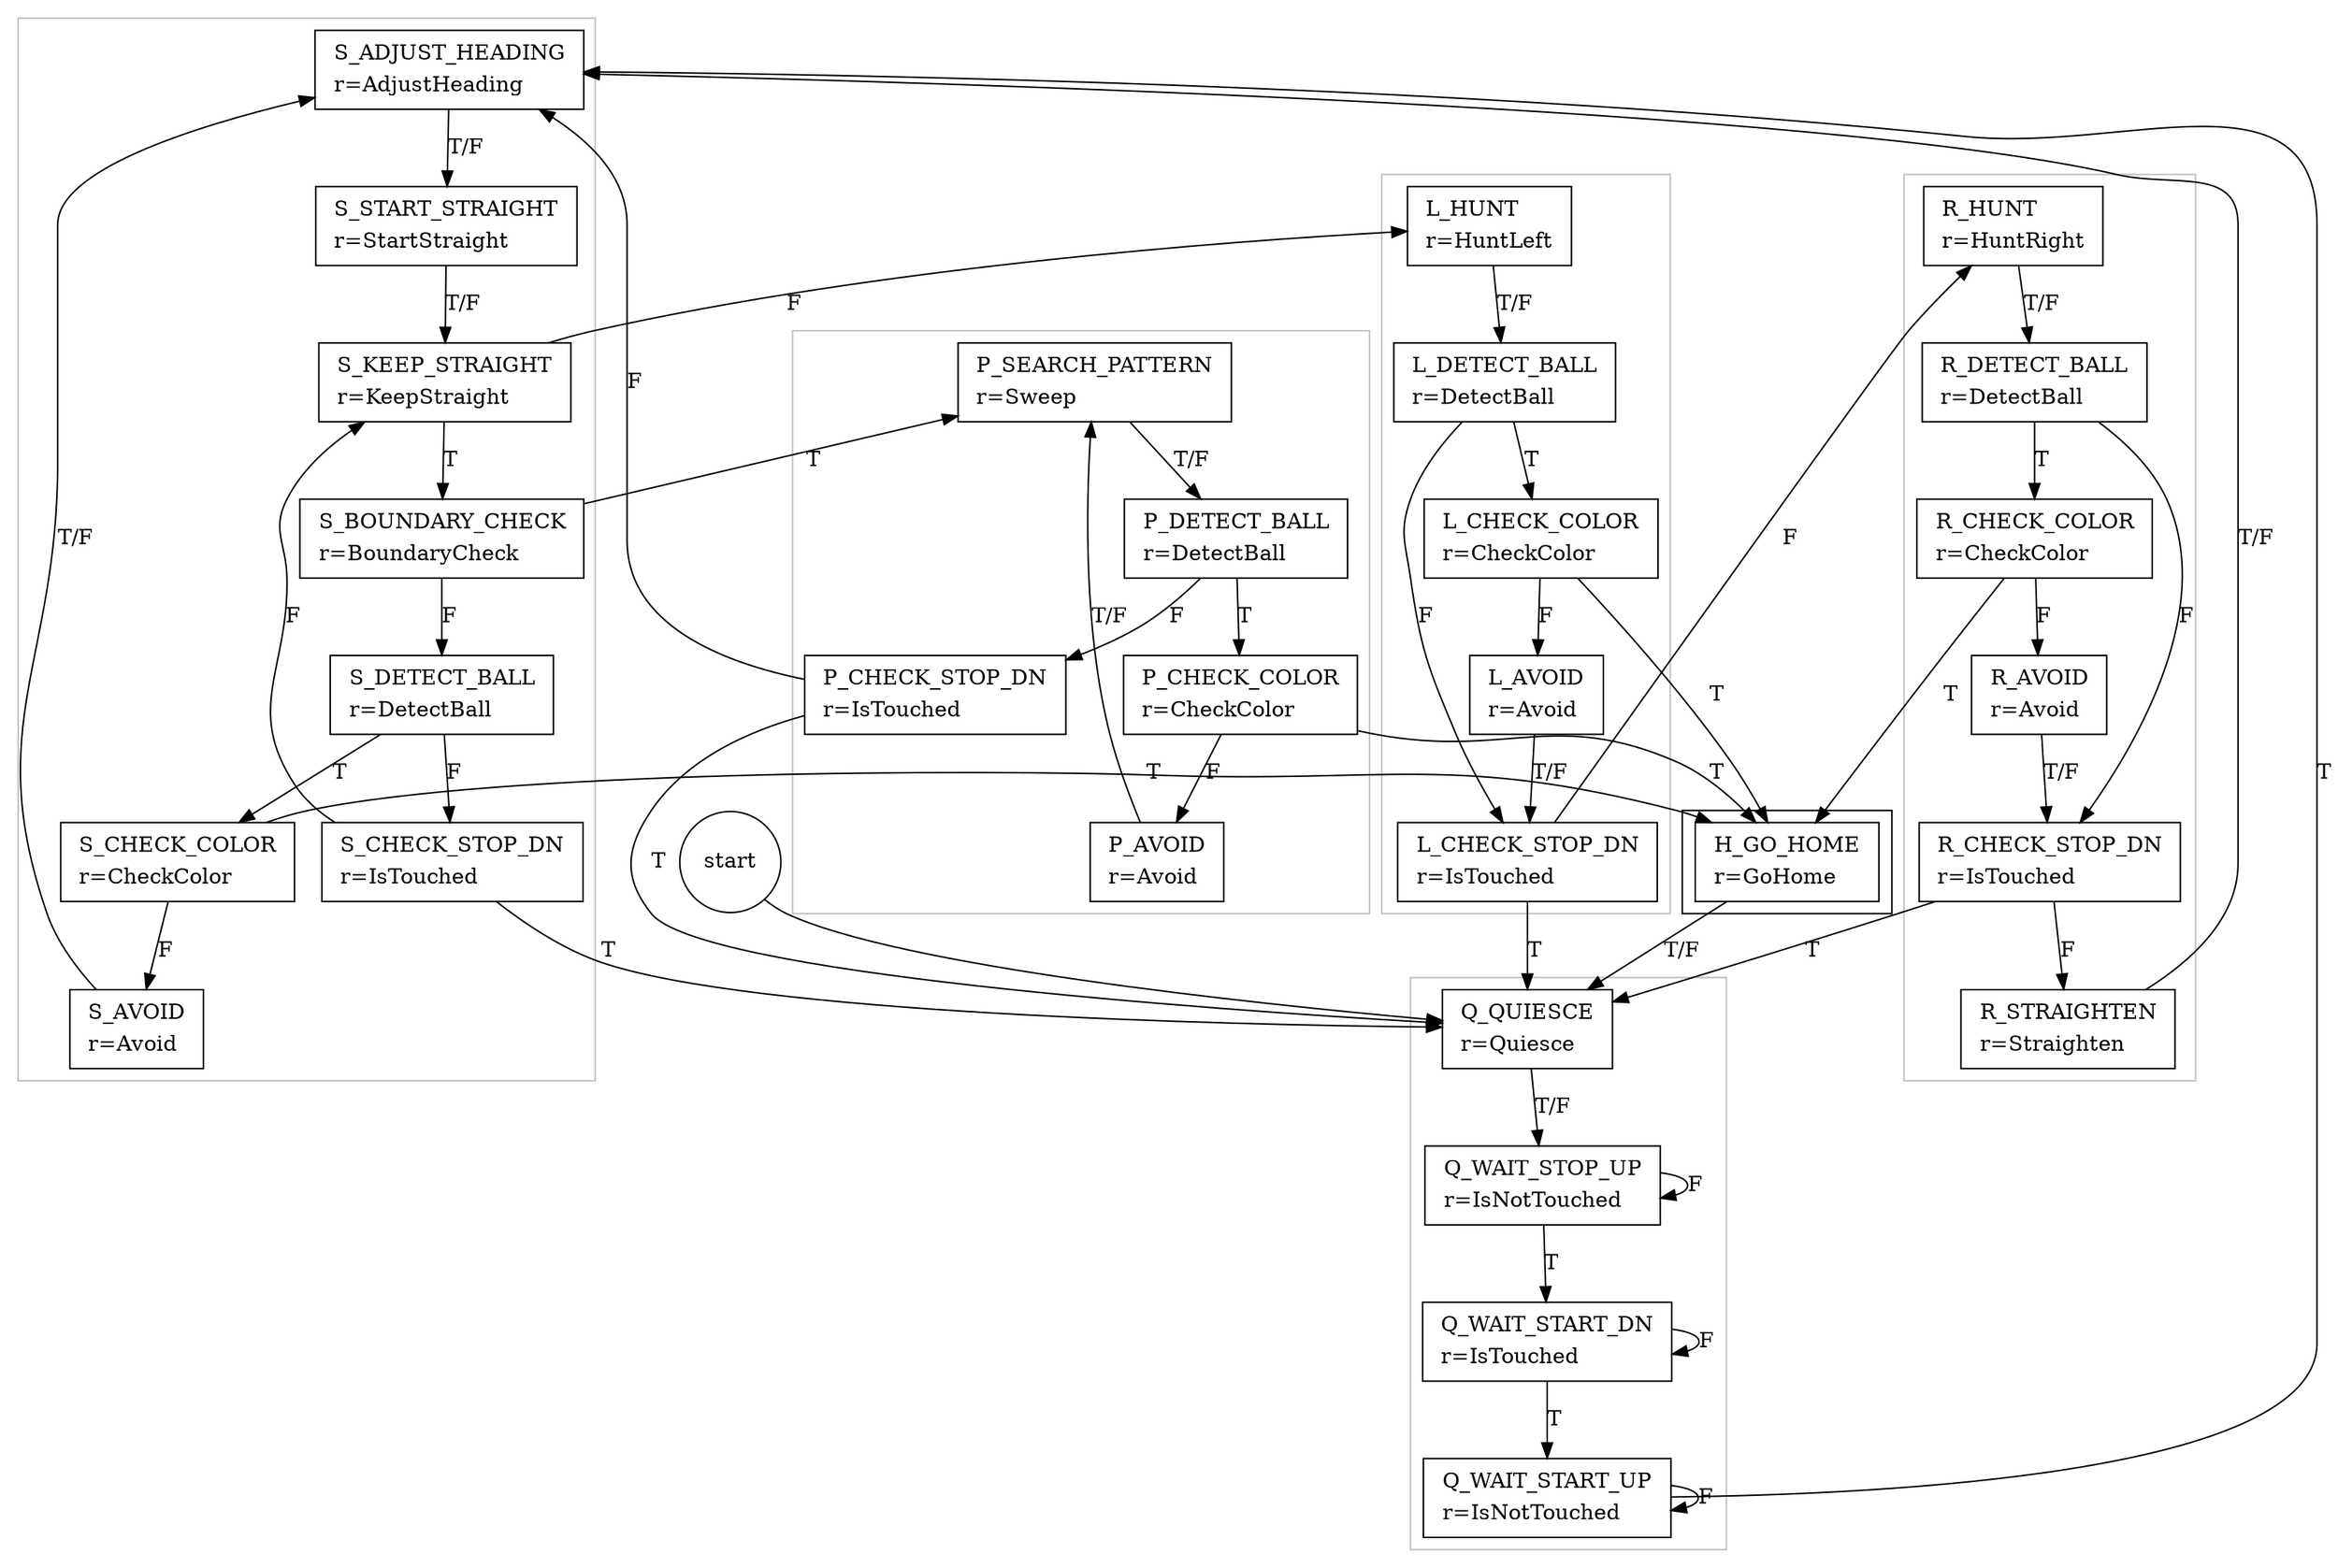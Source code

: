 digraph FSM {

"START" [ shape=circle label="start" ];

	subgraph cluster_0 {

		color = gray;

		Q_QUIESCE        [ shape=box label=<<table border="0"><tr><td align="left">Q_QUIESCE</td></tr><tr><td align="left">r=Quiesce</td></tr></table>> ];
		Q_WAIT_STOP_UP   [ shape=box label=<<table border="0"><tr><td align="left">Q_WAIT_STOP_UP</td></tr><tr><td align="left">r=IsNotTouched</td></tr></table>> ];
		Q_WAIT_START_DN  [ shape=box label=<<table border="0"><tr><td align="left">Q_WAIT_START_DN</td></tr><tr><td align="left">r=IsTouched</td></tr></table>> ];
		Q_WAIT_START_UP  [ shape=box label=<<table border="0"><tr><td align="left">Q_WAIT_START_UP</td></tr><tr><td align="left">r=IsNotTouched</td></tr></table>> ];

	}


	subgraph cluster_1 {
	
		color = gray;

		S_ADJUST_HEADING [ shape=box label=<<table border="0"><tr><td align="left">S_ADJUST_HEADING</td></tr><tr><td align="left">r=AdjustHeading</td></tr></table>> ];
		S_START_STRAIGHT [ shape=box label=<<table border="0"><tr><td align="left">S_START_STRAIGHT</td></tr><tr><td align="left">r=StartStraight</td></tr></table>> ];
		S_KEEP_STRAIGHT  [ shape=box label=<<table border="0"><tr><td align="left">S_KEEP_STRAIGHT</td></tr><tr><td align="left">r=KeepStraight</td></tr></table>> ];
		S_BOUNDARY_CHECK [ shape=box label=<<table border="0"><tr><td align="left">S_BOUNDARY_CHECK</td></tr><tr><td align="left">r=BoundaryCheck</td></tr></table>> ];
		S_DETECT_BALL    [ shape=box label=<<table border="0"><tr><td align="left">S_DETECT_BALL</td></tr><tr><td align="left">r=DetectBall</td></tr></table>> ];
		S_CHECK_COLOR    [ shape=box label=<<table border="0"><tr><td align="left">S_CHECK_COLOR</td></tr><tr><td align="left">r=CheckColor</td></tr></table>> ];
		S_AVOID          [ shape=box label=<<table border="0"><tr><td align="left">S_AVOID</td></tr><tr><td align="left">r=Avoid</td></tr></table>> ];
		S_CHECK_STOP_DN  [ shape=box label=<<table border="0"><tr><td align="left">S_CHECK_STOP_DN</td></tr><tr><td align="left">r=IsTouched</td></tr></table>> ];

	}		

	subgraph cluster_2 {
	
		color = gray;

		L_HUNT           [ shape=box label=<<table border="0"><tr><td align="left">L_HUNT</td></tr><tr><td align="left">r=HuntLeft</td></tr></table>> ];
		L_DETECT_BALL    [ shape=box label=<<table border="0"><tr><td align="left">L_DETECT_BALL</td></tr><tr><td align="left">r=DetectBall</td></tr></table>> ];
		L_CHECK_COLOR    [ shape=box label=<<table border="0"><tr><td align="left">L_CHECK_COLOR</td></tr><tr><td align="left">r=CheckColor</td></tr></table>> ];
		L_AVOID          [ shape=box label=<<table border="0"><tr><td align="left">L_AVOID</td></tr><tr><td align="left">r=Avoid</td></tr></table>> ];
		L_CHECK_STOP_DN  [ shape=box label=<<table border="0"><tr><td align="left">L_CHECK_STOP_DN</td></tr><tr><td align="left">r=IsTouched</td></tr></table>> ];

	}		

	subgraph cluster_3 {
	
		color = gray;

		R_HUNT           [ shape=box label=<<table border="0"><tr><td align="left">R_HUNT</td></tr><tr><td align="left">r=HuntRight</td></tr></table>> ];
		R_DETECT_BALL    [ shape=box label=<<table border="0"><tr><td align="left">R_DETECT_BALL</td></tr><tr><td align="left">r=DetectBall</td></tr></table>> ];
		R_CHECK_COLOR    [ shape=box label=<<table border="0"><tr><td align="left">R_CHECK_COLOR</td></tr><tr><td align="left">r=CheckColor</td></tr></table>> ];
		R_AVOID          [ shape=box label=<<table border="0"><tr><td align="left">R_AVOID</td></tr><tr><td align="left">r=Avoid</td></tr></table>> ];
		R_CHECK_STOP_DN  [ shape=box label=<<table border="0"><tr><td align="left">R_CHECK_STOP_DN</td></tr><tr><td align="left">r=IsTouched</td></tr></table>> ];
		R_STRAIGHTEN     [ shape=box label=<<table border="0"><tr><td align="left">R_STRAIGHTEN</td></tr><tr><td align="left">r=Straighten</td></tr></table>> ];

	}		

	subgraph cluster_4 {
	
		color = gray;

		P_SEARCH_PATTERN [ shape=box label=<<table border="0"><tr><td align="left">P_SEARCH_PATTERN</td></tr><tr><td align="left">r=Sweep</td></tr></table>> ];
		P_DETECT_BALL    [ shape=box label=<<table border="0"><tr><td align="left">P_DETECT_BALL</td></tr><tr><td align="left">r=DetectBall</td></tr></table>> ];
		P_CHECK_COLOR    [ shape=box label=<<table border="0"><tr><td align="left">P_CHECK_COLOR</td></tr><tr><td align="left">r=CheckColor</td></tr></table>> ];
		P_AVOID          [ shape=box label=<<table border="0"><tr><td align="left">P_AVOID</td></tr><tr><td align="left">r=Avoid</td></tr></table>> ];
		P_CHECK_STOP_DN  [ shape=box label=<<table border="0"><tr><td align="left">P_CHECK_STOP_DN</td></tr><tr><td align="left">r=IsTouched</td></tr></table>> ];

	}
	
	subgraph cluster_5 {
	
		H_GO_HOME        [ shape=box label=<<table border="0"><tr><td align="left">H_GO_HOME</td></tr><tr><td align="left">r=GoHome</td></tr></table>> ];
	
	}

	START            -> Q_QUIESCE;
	Q_QUIESCE        -> Q_WAIT_STOP_UP   [ label = "T/F" ];
	Q_WAIT_STOP_UP   -> Q_WAIT_START_DN  [ label = "T" ];
	Q_WAIT_STOP_UP   -> Q_WAIT_STOP_UP   [ label = "F" ];
	Q_WAIT_START_DN  -> Q_WAIT_START_UP  [ label = "T" ];
	Q_WAIT_START_DN  -> Q_WAIT_START_DN  [ label = "F" ];
	Q_WAIT_START_UP  -> S_ADJUST_HEADING [ label = "T" ];
	Q_WAIT_START_UP  -> Q_WAIT_START_UP  [ label = "F" ];

	S_ADJUST_HEADING -> S_START_STRAIGHT [ label = "T/F" ];
	S_START_STRAIGHT -> S_KEEP_STRAIGHT  [ label = "T/F" ];
	S_KEEP_STRAIGHT  -> S_BOUNDARY_CHECK [ label = "T" ];
	S_KEEP_STRAIGHT  -> L_HUNT           [ label = "F" ];
	S_BOUNDARY_CHECK -> P_SEARCH_PATTERN [ label = "T" ];
	S_BOUNDARY_CHECK -> S_DETECT_BALL    [ label = "F" ];
	S_DETECT_BALL    -> S_CHECK_COLOR    [ label = "T" ];
	S_DETECT_BALL    -> S_CHECK_STOP_DN  [ label = "F" ];
	S_CHECK_COLOR    -> H_GO_HOME        [ label = "T" ];
	S_CHECK_COLOR    -> S_AVOID          [ label = "F" ];
	S_AVOID          -> S_ADJUST_HEADING [ label = "T/F" ];
	S_CHECK_STOP_DN  -> Q_QUIESCE        [ label = "T" ];
	S_CHECK_STOP_DN  -> S_KEEP_STRAIGHT  [ label = "F" ];

	L_HUNT           -> L_DETECT_BALL    [ label = "T/F" ];
	L_DETECT_BALL    -> L_CHECK_COLOR    [ label = "T" ];
	L_DETECT_BALL    -> L_CHECK_STOP_DN  [ label = "F" ];
	L_CHECK_COLOR    -> H_GO_HOME        [ label = "T" ];
	L_CHECK_COLOR    -> L_AVOID          [ label = "F" ];
	L_AVOID          -> L_CHECK_STOP_DN  [ label = "T/F" ];
	L_CHECK_STOP_DN  -> Q_QUIESCE        [ label = "T" ];
	L_CHECK_STOP_DN  -> R_HUNT           [ label = "F" ];

	R_HUNT           -> R_DETECT_BALL    [ label = "T/F" ];
	R_DETECT_BALL    -> R_CHECK_COLOR    [ label = "T" ];
	R_DETECT_BALL    -> R_CHECK_STOP_DN  [ label = "F" ];
	R_CHECK_COLOR    -> H_GO_HOME        [ label = "T" ];
	R_CHECK_COLOR    -> R_AVOID          [ label = "F" ];
	R_AVOID          -> R_CHECK_STOP_DN  [ label = "T/F" ];
	R_CHECK_STOP_DN  -> Q_QUIESCE        [ label = "T" ];
	R_CHECK_STOP_DN  -> R_STRAIGHTEN     [ label = "F" ];
	R_STRAIGHTEN     -> S_ADJUST_HEADING [ label = "T/F" ];

	P_SEARCH_PATTERN -> P_DETECT_BALL    [ label = "T/F" ];
	P_DETECT_BALL    -> P_CHECK_COLOR    [ label = "T" ];
	P_DETECT_BALL    -> P_CHECK_STOP_DN  [ label = "F" ];
	P_CHECK_COLOR    -> H_GO_HOME        [ label = "T" ];
	P_CHECK_COLOR    -> P_AVOID          [ label = "F" ];
	P_AVOID          -> P_SEARCH_PATTERN [ label = "T/F" ];
	P_CHECK_STOP_DN  -> Q_QUIESCE        [ label = "T" ];
	P_CHECK_STOP_DN  -> S_ADJUST_HEADING [ label = "F" ];
	
	H_GO_HOME        -> Q_QUIESCE        [ label = "T/F" ];
	
}
